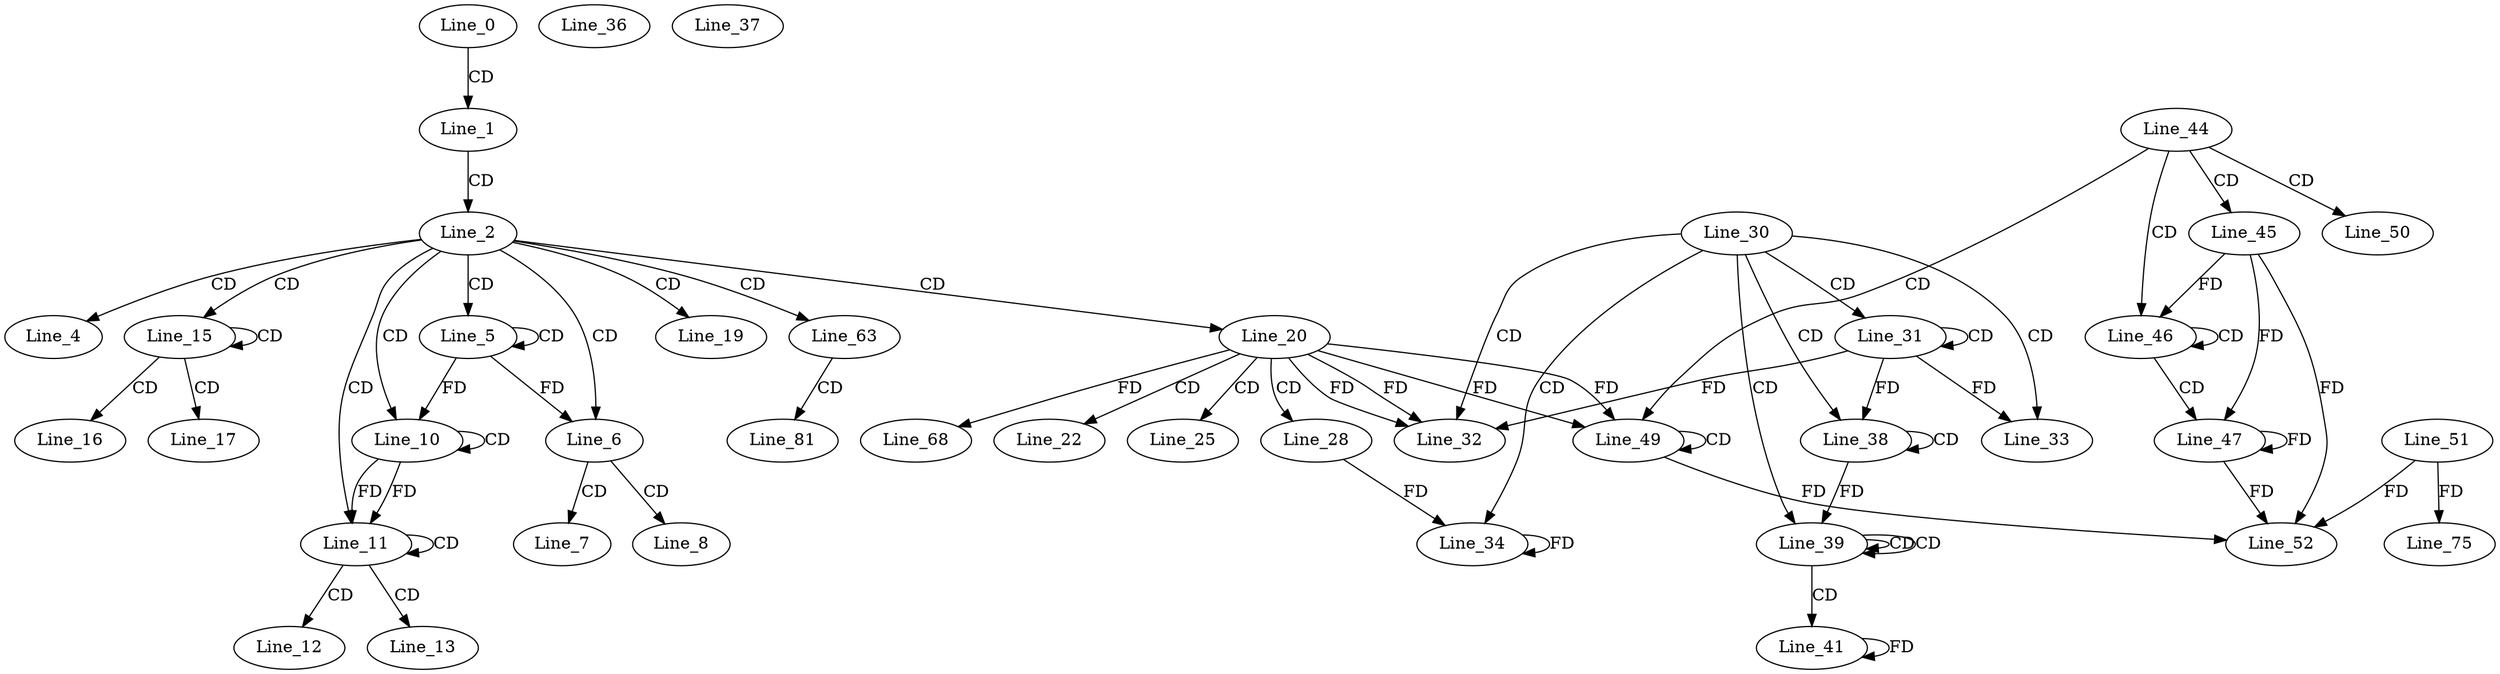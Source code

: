 digraph G {
  Line_0;
  Line_1;
  Line_2;
  Line_4;
  Line_5;
  Line_5;
  Line_6;
  Line_7;
  Line_8;
  Line_10;
  Line_10;
  Line_11;
  Line_11;
  Line_12;
  Line_13;
  Line_15;
  Line_15;
  Line_16;
  Line_17;
  Line_19;
  Line_20;
  Line_20;
  Line_22;
  Line_20;
  Line_25;
  Line_28;
  Line_30;
  Line_31;
  Line_31;
  Line_32;
  Line_32;
  Line_33;
  Line_34;
  Line_36;
  Line_37;
  Line_37;
  Line_38;
  Line_38;
  Line_39;
  Line_39;
  Line_39;
  Line_41;
  Line_44;
  Line_45;
  Line_46;
  Line_46;
  Line_47;
  Line_47;
  Line_49;
  Line_49;
  Line_50;
  Line_51;
  Line_52;
  Line_52;
  Line_63;
  Line_68;
  Line_75;
  Line_81;
  Line_0 -> Line_1 [ label="CD" ];
  Line_1 -> Line_2 [ label="CD" ];
  Line_2 -> Line_4 [ label="CD" ];
  Line_2 -> Line_5 [ label="CD" ];
  Line_5 -> Line_5 [ label="CD" ];
  Line_2 -> Line_6 [ label="CD" ];
  Line_5 -> Line_6 [ label="FD" ];
  Line_6 -> Line_7 [ label="CD" ];
  Line_6 -> Line_8 [ label="CD" ];
  Line_2 -> Line_10 [ label="CD" ];
  Line_10 -> Line_10 [ label="CD" ];
  Line_5 -> Line_10 [ label="FD" ];
  Line_2 -> Line_11 [ label="CD" ];
  Line_10 -> Line_11 [ label="FD" ];
  Line_11 -> Line_11 [ label="CD" ];
  Line_10 -> Line_11 [ label="FD" ];
  Line_11 -> Line_12 [ label="CD" ];
  Line_11 -> Line_13 [ label="CD" ];
  Line_2 -> Line_15 [ label="CD" ];
  Line_15 -> Line_15 [ label="CD" ];
  Line_15 -> Line_16 [ label="CD" ];
  Line_15 -> Line_17 [ label="CD" ];
  Line_2 -> Line_19 [ label="CD" ];
  Line_2 -> Line_20 [ label="CD" ];
  Line_20 -> Line_22 [ label="CD" ];
  Line_20 -> Line_25 [ label="CD" ];
  Line_20 -> Line_28 [ label="CD" ];
  Line_30 -> Line_31 [ label="CD" ];
  Line_31 -> Line_31 [ label="CD" ];
  Line_30 -> Line_32 [ label="CD" ];
  Line_31 -> Line_32 [ label="FD" ];
  Line_20 -> Line_32 [ label="FD" ];
  Line_20 -> Line_32 [ label="FD" ];
  Line_30 -> Line_33 [ label="CD" ];
  Line_31 -> Line_33 [ label="FD" ];
  Line_30 -> Line_34 [ label="CD" ];
  Line_28 -> Line_34 [ label="FD" ];
  Line_34 -> Line_34 [ label="FD" ];
  Line_30 -> Line_38 [ label="CD" ];
  Line_38 -> Line_38 [ label="CD" ];
  Line_31 -> Line_38 [ label="FD" ];
  Line_30 -> Line_39 [ label="CD" ];
  Line_39 -> Line_39 [ label="CD" ];
  Line_39 -> Line_39 [ label="CD" ];
  Line_38 -> Line_39 [ label="FD" ];
  Line_39 -> Line_41 [ label="CD" ];
  Line_41 -> Line_41 [ label="FD" ];
  Line_44 -> Line_45 [ label="CD" ];
  Line_44 -> Line_46 [ label="CD" ];
  Line_46 -> Line_46 [ label="CD" ];
  Line_45 -> Line_46 [ label="FD" ];
  Line_46 -> Line_47 [ label="CD" ];
  Line_45 -> Line_47 [ label="FD" ];
  Line_47 -> Line_47 [ label="FD" ];
  Line_44 -> Line_49 [ label="CD" ];
  Line_49 -> Line_49 [ label="CD" ];
  Line_20 -> Line_49 [ label="FD" ];
  Line_20 -> Line_49 [ label="FD" ];
  Line_44 -> Line_50 [ label="CD" ];
  Line_51 -> Line_52 [ label="FD" ];
  Line_45 -> Line_52 [ label="FD" ];
  Line_47 -> Line_52 [ label="FD" ];
  Line_49 -> Line_52 [ label="FD" ];
  Line_2 -> Line_63 [ label="CD" ];
  Line_20 -> Line_68 [ label="FD" ];
  Line_51 -> Line_75 [ label="FD" ];
  Line_63 -> Line_81 [ label="CD" ];
}
